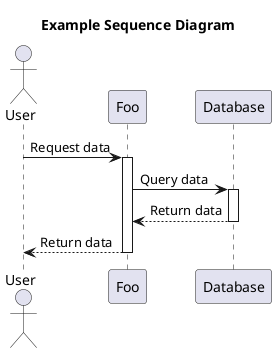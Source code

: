 @startuml

title Example Sequence Diagram

actor User

User -> Foo: Request data
activate Foo
Foo -> Database: Query data
activate Database
Database --> Foo: Return data
deactivate Database
Foo --> User: Return data
deactivate Foo
@enduml
